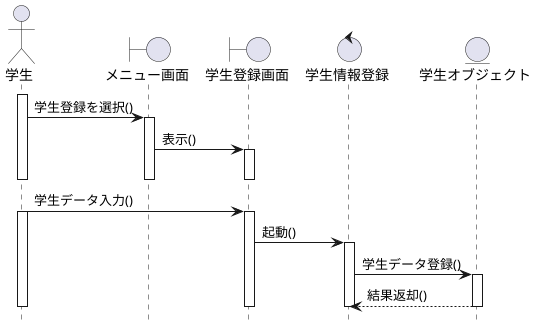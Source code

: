 @startuml
hide footbox

actor       学生       as A
boundary    メニュー画面    as B1
boundary    学生登録画面    as B2
control     学生情報登録     as C
entity      学生オブジェクト      as E

'時系列①
activate A
A -> B1: 学生登録を選択()
activate B1
B1 -> B2: 表示()
activate B2
'B1 <-- B2: 結果返却()
deactivate B2
'A <-- B1: 結果返却()
deactivate B1
deactivate A

'時系列②
A -> B2: 学生データ入力()
activate A
activate B2
B2 -> C: 起動()
activate C
C -> E: 学生データ登録()
activate E
C <-- E: 結果返却()
deactivate E
'B2 <-- C: 結果返却()
deactivate C
'A <-- B2: 結果返却()
deactivate B2
deactivate A

@enduml
